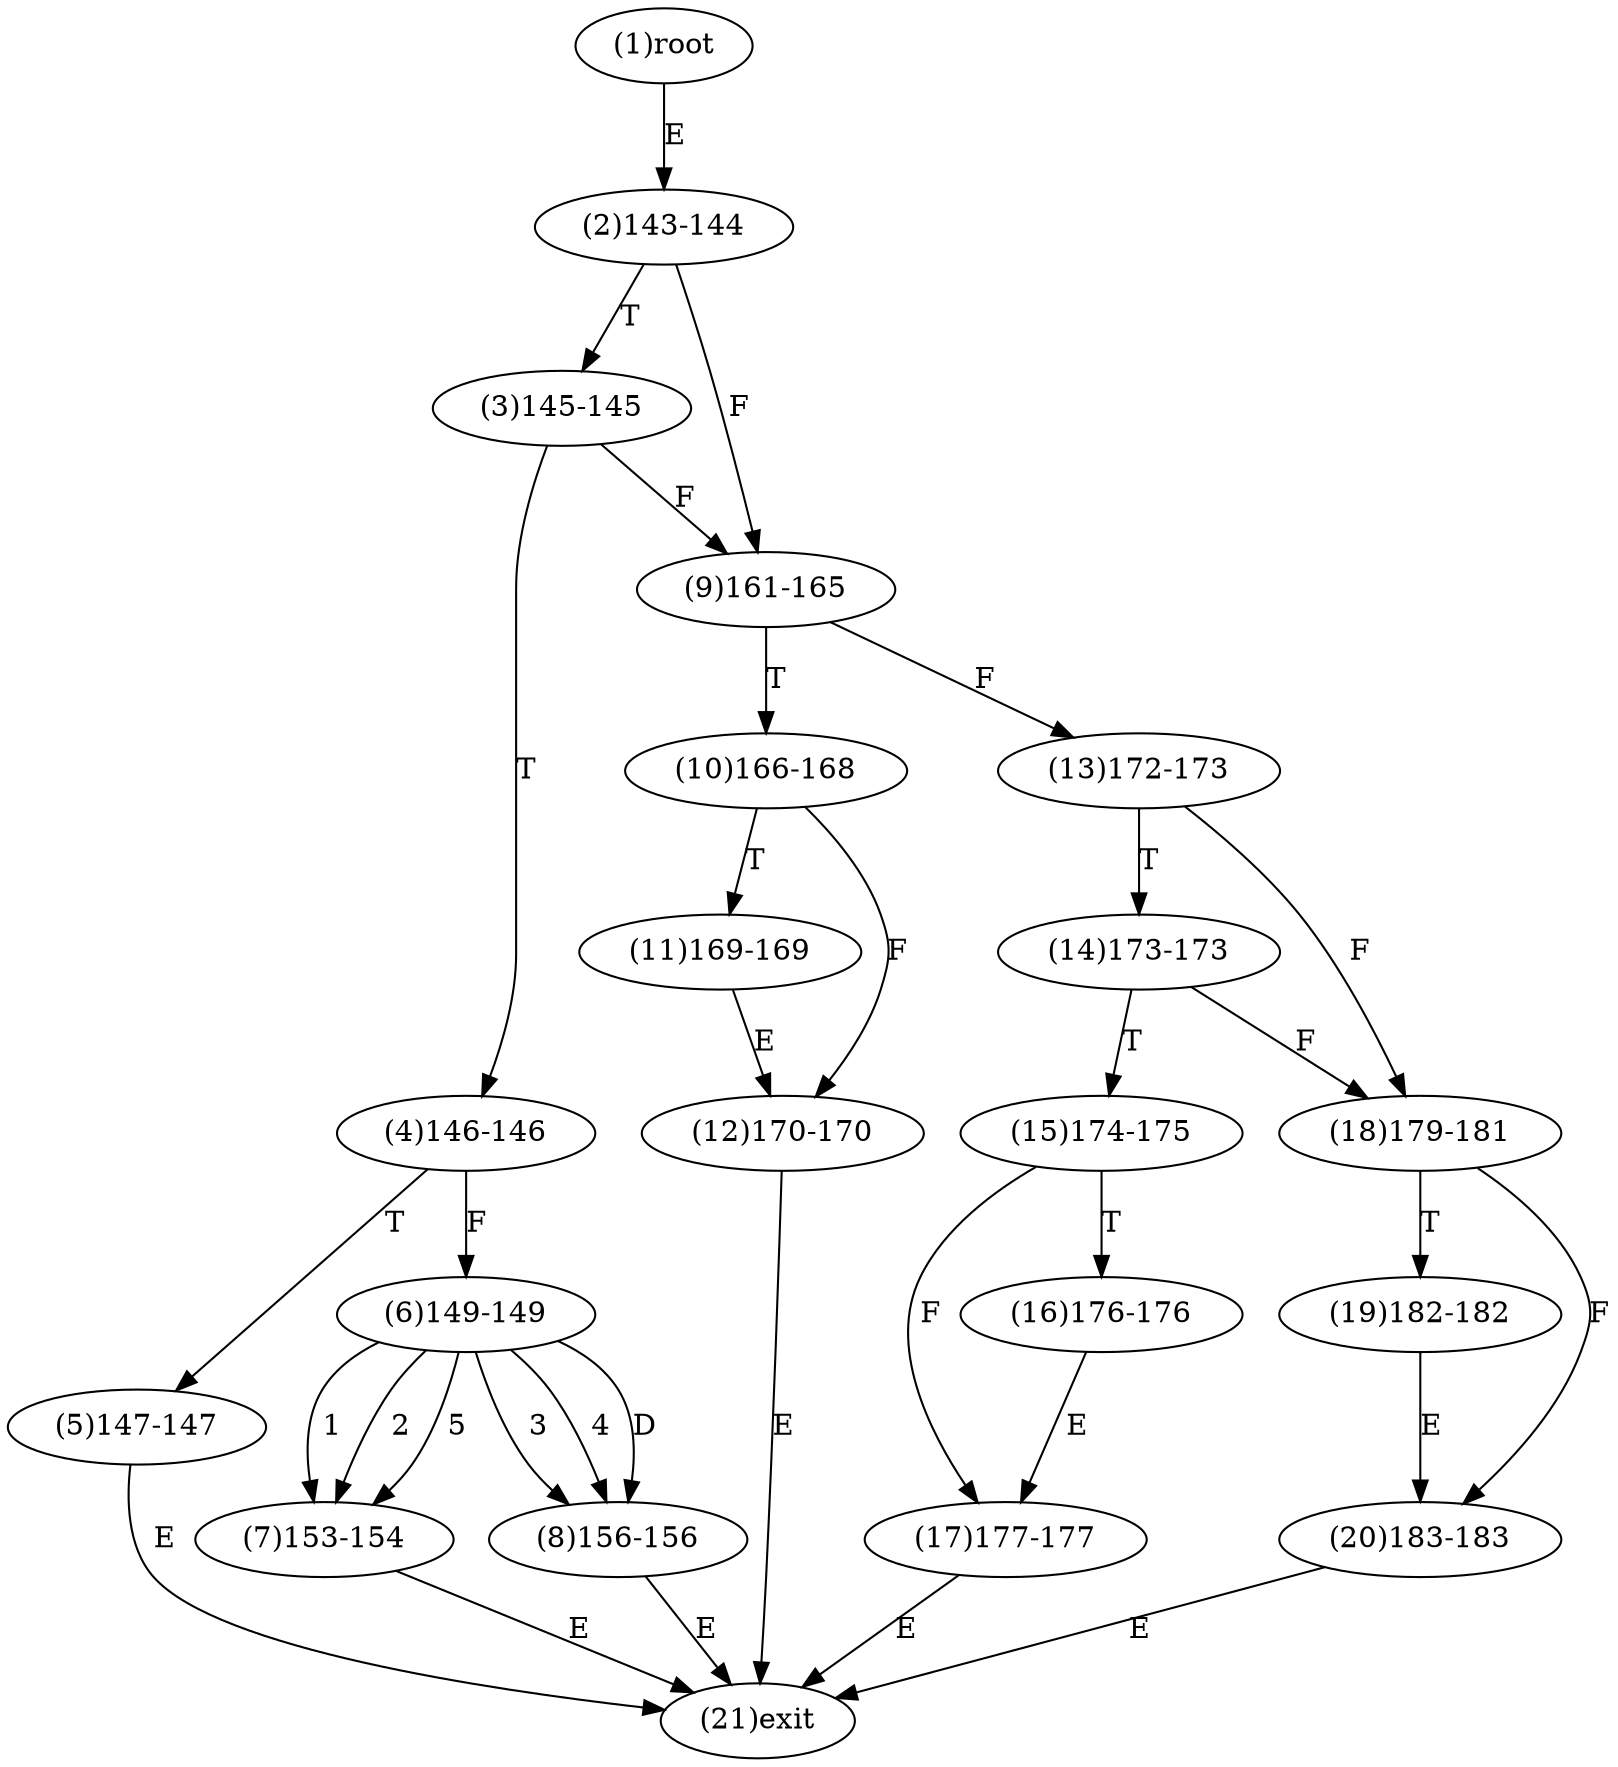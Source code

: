 digraph "" { 
1[ label="(1)root"];
2[ label="(2)143-144"];
3[ label="(3)145-145"];
4[ label="(4)146-146"];
5[ label="(5)147-147"];
6[ label="(6)149-149"];
7[ label="(7)153-154"];
8[ label="(8)156-156"];
9[ label="(9)161-165"];
10[ label="(10)166-168"];
11[ label="(11)169-169"];
12[ label="(12)170-170"];
13[ label="(13)172-173"];
14[ label="(14)173-173"];
15[ label="(15)174-175"];
17[ label="(17)177-177"];
16[ label="(16)176-176"];
19[ label="(19)182-182"];
18[ label="(18)179-181"];
21[ label="(21)exit"];
20[ label="(20)183-183"];
1->2[ label="E"];
2->9[ label="F"];
2->3[ label="T"];
3->9[ label="F"];
3->4[ label="T"];
4->6[ label="F"];
4->5[ label="T"];
5->21[ label="E"];
6->7[ label="1"];
6->7[ label="2"];
6->8[ label="3"];
6->8[ label="4"];
6->7[ label="5"];
6->8[ label="D"];
7->21[ label="E"];
8->21[ label="E"];
9->13[ label="F"];
9->10[ label="T"];
10->12[ label="F"];
10->11[ label="T"];
11->12[ label="E"];
12->21[ label="E"];
13->18[ label="F"];
13->14[ label="T"];
14->18[ label="F"];
14->15[ label="T"];
15->17[ label="F"];
15->16[ label="T"];
16->17[ label="E"];
17->21[ label="E"];
18->20[ label="F"];
18->19[ label="T"];
19->20[ label="E"];
20->21[ label="E"];
}